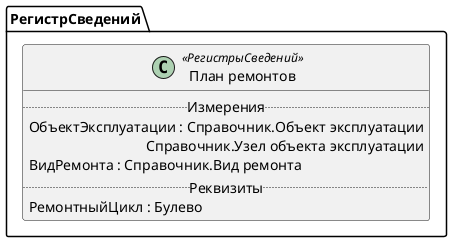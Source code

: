 ﻿@startuml ПланРемонтов
'!include templates.wsd
'..\include templates.wsd
class РегистрСведений.ПланРемонтов as "План ремонтов" <<РегистрыСведений>>
{
..Измерения..
ОбъектЭксплуатации : Справочник.Объект эксплуатации\rСправочник.Узел объекта эксплуатации
ВидРемонта : Справочник.Вид ремонта
..Реквизиты..
РемонтныйЦикл : Булево
}
@enduml
